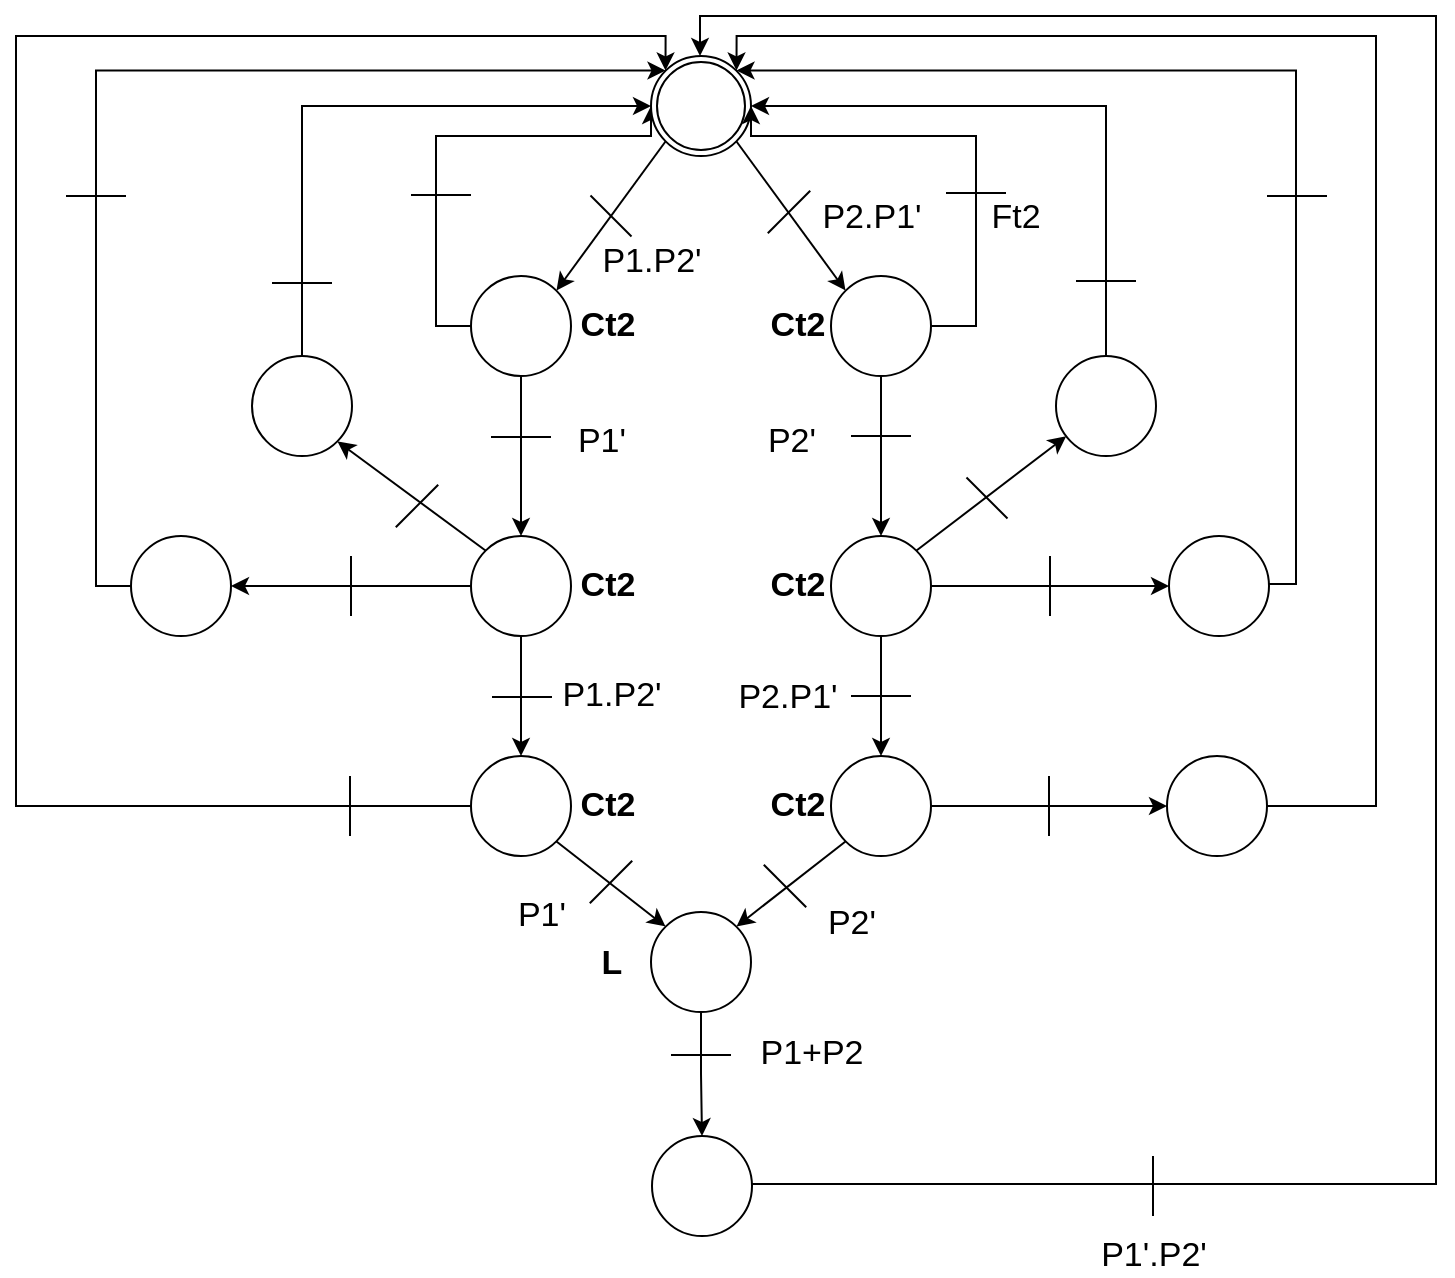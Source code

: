 <mxfile version="12.0.0" type="device" pages="1"><diagram id="oSUTsGwUFVlv4amgdTst" name="Page-1"><mxGraphModel dx="1280" dy="768" grid="1" gridSize="10" guides="1" tooltips="1" connect="1" arrows="1" fold="1" page="1" pageScale="1" pageWidth="827" pageHeight="1169" math="0" shadow="0"><root><mxCell id="0"/><mxCell id="1" parent="0"/><mxCell id="gQceq62rihcVg51gohUn-68" value="" style="edgeStyle=orthogonalEdgeStyle;rounded=0;orthogonalLoop=1;jettySize=auto;html=1;" edge="1" parent="1" source="zEq75QoOQ99m3tmuxcrQ-4" target="zEq75QoOQ99m3tmuxcrQ-8"><mxGeometry relative="1" as="geometry"/></mxCell><mxCell id="gQceq62rihcVg51gohUn-99" style="edgeStyle=orthogonalEdgeStyle;rounded=0;orthogonalLoop=1;jettySize=auto;html=1;exitX=0;exitY=0.5;exitDx=0;exitDy=0;entryX=0;entryY=0.5;entryDx=0;entryDy=0;" edge="1" parent="1" source="zEq75QoOQ99m3tmuxcrQ-4" target="zEq75QoOQ99m3tmuxcrQ-5"><mxGeometry relative="1" as="geometry"><Array as="points"><mxPoint x="280" y="265"/><mxPoint x="280" y="170"/><mxPoint x="387" y="170"/></Array></mxGeometry></mxCell><mxCell id="zEq75QoOQ99m3tmuxcrQ-4" value="" style="shape=mxgraph.bpmn.shape;html=1;verticalLabelPosition=bottom;labelBackgroundColor=#ffffff;verticalAlign=top;align=center;perimeter=ellipsePerimeter;outlineConnect=0;outline=standard;symbol=general;" vertex="1" parent="1"><mxGeometry x="297.5" y="240" width="50" height="50" as="geometry"/></mxCell><mxCell id="zEq75QoOQ99m3tmuxcrQ-5" value="" style="shape=mxgraph.bpmn.shape;html=1;verticalLabelPosition=bottom;labelBackgroundColor=#ffffff;verticalAlign=top;align=center;perimeter=ellipsePerimeter;outlineConnect=0;outline=throwing;symbol=general;" vertex="1" parent="1"><mxGeometry x="387.5" y="130" width="50" height="50" as="geometry"/></mxCell><mxCell id="gQceq62rihcVg51gohUn-120" style="edgeStyle=orthogonalEdgeStyle;rounded=0;orthogonalLoop=1;jettySize=auto;html=1;entryX=1;entryY=0.5;entryDx=0;entryDy=0;exitX=1;exitY=0.5;exitDx=0;exitDy=0;" edge="1" parent="1" source="zEq75QoOQ99m3tmuxcrQ-6" target="zEq75QoOQ99m3tmuxcrQ-5"><mxGeometry relative="1" as="geometry"><mxPoint x="450" y="155" as="targetPoint"/><Array as="points"><mxPoint x="550" y="265"/><mxPoint x="550" y="170"/><mxPoint x="438" y="170"/></Array></mxGeometry></mxCell><mxCell id="zEq75QoOQ99m3tmuxcrQ-6" value="" style="shape=mxgraph.bpmn.shape;html=1;verticalLabelPosition=bottom;labelBackgroundColor=#ffffff;verticalAlign=top;align=center;perimeter=ellipsePerimeter;outlineConnect=0;outline=standard;symbol=general;" vertex="1" parent="1"><mxGeometry x="477.5" y="240" width="50" height="50" as="geometry"/></mxCell><mxCell id="gQceq62rihcVg51gohUn-63" style="edgeStyle=orthogonalEdgeStyle;rounded=0;orthogonalLoop=1;jettySize=auto;html=1;exitX=1;exitY=0.5;exitDx=0;exitDy=0;entryX=0;entryY=0.5;entryDx=0;entryDy=0;" edge="1" parent="1" source="zEq75QoOQ99m3tmuxcrQ-7" target="zEq75QoOQ99m3tmuxcrQ-16"><mxGeometry relative="1" as="geometry"/></mxCell><mxCell id="gQceq62rihcVg51gohUn-88" style="edgeStyle=orthogonalEdgeStyle;rounded=0;orthogonalLoop=1;jettySize=auto;html=1;exitX=0.5;exitY=1;exitDx=0;exitDy=0;" edge="1" parent="1" source="zEq75QoOQ99m3tmuxcrQ-7" target="zEq75QoOQ99m3tmuxcrQ-9"><mxGeometry relative="1" as="geometry"/></mxCell><mxCell id="zEq75QoOQ99m3tmuxcrQ-7" value="" style="shape=mxgraph.bpmn.shape;html=1;verticalLabelPosition=bottom;labelBackgroundColor=#ffffff;verticalAlign=top;align=center;perimeter=ellipsePerimeter;outlineConnect=0;outline=standard;symbol=general;" vertex="1" parent="1"><mxGeometry x="477.5" y="370" width="50" height="50" as="geometry"/></mxCell><mxCell id="gQceq62rihcVg51gohUn-19" style="edgeStyle=orthogonalEdgeStyle;rounded=0;orthogonalLoop=1;jettySize=auto;html=1;exitX=0;exitY=0.5;exitDx=0;exitDy=0;entryX=1;entryY=0.5;entryDx=0;entryDy=0;" edge="1" parent="1" source="zEq75QoOQ99m3tmuxcrQ-8" target="zEq75QoOQ99m3tmuxcrQ-17"><mxGeometry relative="1" as="geometry"/></mxCell><mxCell id="gQceq62rihcVg51gohUn-87" style="edgeStyle=orthogonalEdgeStyle;rounded=0;orthogonalLoop=1;jettySize=auto;html=1;exitX=0.5;exitY=1;exitDx=0;exitDy=0;entryX=0.5;entryY=0;entryDx=0;entryDy=0;" edge="1" parent="1" source="zEq75QoOQ99m3tmuxcrQ-8" target="zEq75QoOQ99m3tmuxcrQ-10"><mxGeometry relative="1" as="geometry"/></mxCell><mxCell id="zEq75QoOQ99m3tmuxcrQ-8" value="" style="shape=mxgraph.bpmn.shape;html=1;verticalLabelPosition=bottom;labelBackgroundColor=#ffffff;verticalAlign=top;align=center;perimeter=ellipsePerimeter;outlineConnect=0;outline=standard;symbol=general;" vertex="1" parent="1"><mxGeometry x="297.5" y="370" width="50" height="50" as="geometry"/></mxCell><mxCell id="gQceq62rihcVg51gohUn-142" style="edgeStyle=orthogonalEdgeStyle;rounded=0;orthogonalLoop=1;jettySize=auto;html=1;entryX=0.855;entryY=0.145;entryDx=0;entryDy=0;entryPerimeter=0;exitX=1;exitY=0.5;exitDx=0;exitDy=0;" edge="1" parent="1" source="gQceq62rihcVg51gohUn-183" target="zEq75QoOQ99m3tmuxcrQ-5"><mxGeometry relative="1" as="geometry"><mxPoint x="710" y="505" as="sourcePoint"/><Array as="points"><mxPoint x="750" y="505"/><mxPoint x="750" y="120"/><mxPoint x="430" y="120"/></Array></mxGeometry></mxCell><mxCell id="gQceq62rihcVg51gohUn-187" value="" style="edgeStyle=orthogonalEdgeStyle;rounded=0;orthogonalLoop=1;jettySize=auto;html=1;fontSize=17;entryX=0;entryY=0.5;entryDx=0;entryDy=0;" edge="1" parent="1" source="zEq75QoOQ99m3tmuxcrQ-9" target="gQceq62rihcVg51gohUn-183"><mxGeometry relative="1" as="geometry"><mxPoint x="607.5" y="505" as="targetPoint"/></mxGeometry></mxCell><mxCell id="zEq75QoOQ99m3tmuxcrQ-9" value="" style="shape=mxgraph.bpmn.shape;html=1;verticalLabelPosition=bottom;labelBackgroundColor=#ffffff;verticalAlign=top;align=center;perimeter=ellipsePerimeter;outlineConnect=0;outline=standard;symbol=general;" vertex="1" parent="1"><mxGeometry x="477.5" y="480" width="50" height="50" as="geometry"/></mxCell><mxCell id="gQceq62rihcVg51gohUn-143" style="edgeStyle=orthogonalEdgeStyle;rounded=0;orthogonalLoop=1;jettySize=auto;html=1;exitX=0;exitY=0.5;exitDx=0;exitDy=0;entryX=0.145;entryY=0.145;entryDx=0;entryDy=0;entryPerimeter=0;" edge="1" parent="1" source="zEq75QoOQ99m3tmuxcrQ-10" target="zEq75QoOQ99m3tmuxcrQ-5"><mxGeometry relative="1" as="geometry"><Array as="points"><mxPoint x="70" y="505"/><mxPoint x="70" y="120"/><mxPoint x="395" y="120"/></Array></mxGeometry></mxCell><mxCell id="zEq75QoOQ99m3tmuxcrQ-10" value="" style="shape=mxgraph.bpmn.shape;html=1;verticalLabelPosition=bottom;labelBackgroundColor=#ffffff;verticalAlign=top;align=center;perimeter=ellipsePerimeter;outlineConnect=0;outline=standard;symbol=general;" vertex="1" parent="1"><mxGeometry x="297.5" y="480" width="50" height="50" as="geometry"/></mxCell><mxCell id="gQceq62rihcVg51gohUn-124" value="" style="edgeStyle=orthogonalEdgeStyle;rounded=0;orthogonalLoop=1;jettySize=auto;html=1;" edge="1" parent="1" source="zEq75QoOQ99m3tmuxcrQ-11" target="zEq75QoOQ99m3tmuxcrQ-12"><mxGeometry relative="1" as="geometry"/></mxCell><mxCell id="zEq75QoOQ99m3tmuxcrQ-11" value="" style="shape=mxgraph.bpmn.shape;html=1;verticalLabelPosition=bottom;labelBackgroundColor=#ffffff;verticalAlign=top;align=center;perimeter=ellipsePerimeter;outlineConnect=0;outline=standard;symbol=general;" vertex="1" parent="1"><mxGeometry x="387.5" y="558" width="50" height="50" as="geometry"/></mxCell><mxCell id="gQceq62rihcVg51gohUn-117" style="edgeStyle=orthogonalEdgeStyle;rounded=0;orthogonalLoop=1;jettySize=auto;html=1;exitX=1;exitY=0.5;exitDx=0;exitDy=0;" edge="1" parent="1" source="zEq75QoOQ99m3tmuxcrQ-12"><mxGeometry relative="1" as="geometry"><mxPoint x="412" y="130" as="targetPoint"/><Array as="points"><mxPoint x="780" y="694"/><mxPoint x="780" y="110"/><mxPoint x="412" y="110"/><mxPoint x="412" y="130"/></Array></mxGeometry></mxCell><mxCell id="zEq75QoOQ99m3tmuxcrQ-12" value="" style="shape=mxgraph.bpmn.shape;html=1;verticalLabelPosition=bottom;labelBackgroundColor=#ffffff;verticalAlign=top;align=center;perimeter=ellipsePerimeter;outlineConnect=0;outline=standard;symbol=general;" vertex="1" parent="1"><mxGeometry x="388" y="670" width="50" height="50" as="geometry"/></mxCell><mxCell id="gQceq62rihcVg51gohUn-114" style="edgeStyle=orthogonalEdgeStyle;rounded=0;orthogonalLoop=1;jettySize=auto;html=1;exitX=1;exitY=0.5;exitDx=0;exitDy=0;entryX=0.855;entryY=0.145;entryDx=0;entryDy=0;entryPerimeter=0;" edge="1" parent="1" source="zEq75QoOQ99m3tmuxcrQ-16" target="zEq75QoOQ99m3tmuxcrQ-5"><mxGeometry relative="1" as="geometry"><mxPoint x="680" y="160" as="targetPoint"/><Array as="points"><mxPoint x="663" y="395"/><mxPoint x="663" y="394"/><mxPoint x="710" y="394"/><mxPoint x="710" y="137"/></Array></mxGeometry></mxCell><mxCell id="zEq75QoOQ99m3tmuxcrQ-16" value="" style="shape=mxgraph.bpmn.shape;html=1;verticalLabelPosition=bottom;labelBackgroundColor=#ffffff;verticalAlign=top;align=center;perimeter=ellipsePerimeter;outlineConnect=0;outline=standard;symbol=general;" vertex="1" parent="1"><mxGeometry x="646.5" y="370" width="50" height="50" as="geometry"/></mxCell><mxCell id="gQceq62rihcVg51gohUn-118" style="edgeStyle=orthogonalEdgeStyle;rounded=0;orthogonalLoop=1;jettySize=auto;html=1;exitX=0;exitY=0.5;exitDx=0;exitDy=0;entryX=0.145;entryY=0.145;entryDx=0;entryDy=0;entryPerimeter=0;" edge="1" parent="1" source="zEq75QoOQ99m3tmuxcrQ-17" target="zEq75QoOQ99m3tmuxcrQ-5"><mxGeometry relative="1" as="geometry"><mxPoint x="170" y="150" as="targetPoint"/><Array as="points"><mxPoint x="110" y="395"/><mxPoint x="110" y="137"/></Array></mxGeometry></mxCell><mxCell id="zEq75QoOQ99m3tmuxcrQ-17" value="" style="shape=mxgraph.bpmn.shape;html=1;verticalLabelPosition=bottom;labelBackgroundColor=#ffffff;verticalAlign=top;align=center;perimeter=ellipsePerimeter;outlineConnect=0;outline=standard;symbol=general;" vertex="1" parent="1"><mxGeometry x="127.5" y="370" width="50" height="50" as="geometry"/></mxCell><mxCell id="gQceq62rihcVg51gohUn-37" value="" style="line;strokeWidth=1;html=1;rotation=45;direction=east;gradientColor=none;strokeColor=#000000;" vertex="1" parent="1"><mxGeometry x="439.5" y="540" width="30" height="10" as="geometry"/></mxCell><mxCell id="gQceq62rihcVg51gohUn-41" value="" style="line;strokeWidth=1;html=1;rotation=45;direction=north;gradientColor=none;strokeColor=#000000;" vertex="1" parent="1"><mxGeometry x="362.5" y="528" width="10" height="30" as="geometry"/></mxCell><mxCell id="gQceq62rihcVg51gohUn-47" value="" style="line;strokeWidth=1;html=1;rotation=0;direction=west;gradientColor=none;strokeColor=#000000;" vertex="1" parent="1"><mxGeometry x="397.5" y="629" width="30" height="1" as="geometry"/></mxCell><mxCell id="gQceq62rihcVg51gohUn-50" value="" style="line;strokeWidth=1;html=1;rotation=0;direction=west;gradientColor=none;strokeColor=#000000;" vertex="1" parent="1"><mxGeometry x="307.5" y="320" width="30" height="1" as="geometry"/></mxCell><mxCell id="gQceq62rihcVg51gohUn-61" value="" style="line;strokeWidth=1;direction=south;html=1;labelBackgroundColor=#ffffff;" vertex="1" parent="1"><mxGeometry x="586.5" y="380" width="1" height="30" as="geometry"/></mxCell><mxCell id="gQceq62rihcVg51gohUn-64" value="" style="line;strokeWidth=1;direction=west;html=1;labelBackgroundColor=#ffffff;rotation=45;" vertex="1" parent="1"><mxGeometry x="353" y="209" width="29" height="2" as="geometry"/></mxCell><mxCell id="gQceq62rihcVg51gohUn-78" value="" style="line;strokeWidth=1;html=1;labelBackgroundColor=#ffffff;" vertex="1" parent="1"><mxGeometry x="308" y="450" width="30" height="1" as="geometry"/></mxCell><mxCell id="gQceq62rihcVg51gohUn-79" value="" style="line;strokeWidth=1;direction=south;html=1;labelBackgroundColor=#ffffff;rotation=45;" vertex="1" parent="1"><mxGeometry x="456" y="193" width="1" height="30" as="geometry"/></mxCell><mxCell id="gQceq62rihcVg51gohUn-85" value="" style="line;strokeWidth=1;html=1;labelBackgroundColor=#ffffff;" vertex="1" parent="1"><mxGeometry x="487.5" y="319.5" width="30" height="1" as="geometry"/></mxCell><mxCell id="gQceq62rihcVg51gohUn-92" style="edgeStyle=orthogonalEdgeStyle;rounded=0;orthogonalLoop=1;jettySize=auto;html=1;exitX=0.5;exitY=1;exitDx=0;exitDy=0;entryX=0.5;entryY=0;entryDx=0;entryDy=0;" edge="1" parent="1" source="zEq75QoOQ99m3tmuxcrQ-6" target="zEq75QoOQ99m3tmuxcrQ-7"><mxGeometry relative="1" as="geometry"><mxPoint x="502.414" y="290.276" as="sourcePoint"/><mxPoint x="502.5" y="370" as="targetPoint"/></mxGeometry></mxCell><mxCell id="gQceq62rihcVg51gohUn-97" value="" style="line;strokeWidth=1;html=1;labelBackgroundColor=#ffffff;" vertex="1" parent="1"><mxGeometry x="535" y="198" width="30" height="1" as="geometry"/></mxCell><mxCell id="gQceq62rihcVg51gohUn-96" value="" style="line;strokeWidth=1;html=1;labelBackgroundColor=#ffffff;" vertex="1" parent="1"><mxGeometry x="267.5" y="199" width="30" height="1" as="geometry"/></mxCell><mxCell id="gQceq62rihcVg51gohUn-112" value="" style="line;strokeWidth=1;direction=south;html=1;labelBackgroundColor=#ffffff;" vertex="1" parent="1"><mxGeometry x="237" y="380" width="1" height="30" as="geometry"/></mxCell><mxCell id="gQceq62rihcVg51gohUn-113" value="" style="line;strokeWidth=1;html=1;labelBackgroundColor=#ffffff;" vertex="1" parent="1"><mxGeometry x="487.5" y="449.5" width="30" height="1" as="geometry"/></mxCell><mxCell id="gQceq62rihcVg51gohUn-123" value="" style="line;strokeWidth=1;direction=south;html=1;labelBackgroundColor=#ffffff;" vertex="1" parent="1"><mxGeometry x="638" y="680" width="1" height="30" as="geometry"/></mxCell><mxCell id="gQceq62rihcVg51gohUn-135" style="edgeStyle=orthogonalEdgeStyle;rounded=0;orthogonalLoop=1;jettySize=auto;html=1;exitX=0.5;exitY=0;exitDx=0;exitDy=0;entryX=0;entryY=0.5;entryDx=0;entryDy=0;" edge="1" parent="1" source="gQceq62rihcVg51gohUn-127" target="zEq75QoOQ99m3tmuxcrQ-5"><mxGeometry relative="1" as="geometry"/></mxCell><mxCell id="gQceq62rihcVg51gohUn-127" value="" style="shape=mxgraph.bpmn.shape;html=1;verticalLabelPosition=bottom;labelBackgroundColor=#ffffff;verticalAlign=top;align=center;perimeter=ellipsePerimeter;outlineConnect=0;outline=standard;symbol=general;" vertex="1" parent="1"><mxGeometry x="188" y="280" width="50" height="50" as="geometry"/></mxCell><mxCell id="gQceq62rihcVg51gohUn-136" style="edgeStyle=orthogonalEdgeStyle;rounded=0;orthogonalLoop=1;jettySize=auto;html=1;exitX=0.5;exitY=0;exitDx=0;exitDy=0;entryX=1;entryY=0.5;entryDx=0;entryDy=0;" edge="1" parent="1" source="gQceq62rihcVg51gohUn-128" target="zEq75QoOQ99m3tmuxcrQ-5"><mxGeometry relative="1" as="geometry"/></mxCell><mxCell id="gQceq62rihcVg51gohUn-128" value="" style="shape=mxgraph.bpmn.shape;html=1;verticalLabelPosition=bottom;labelBackgroundColor=#ffffff;verticalAlign=top;align=center;perimeter=ellipsePerimeter;outlineConnect=0;outline=standard;symbol=general;" vertex="1" parent="1"><mxGeometry x="590" y="280" width="50" height="50" as="geometry"/></mxCell><mxCell id="gQceq62rihcVg51gohUn-130" value="" style="endArrow=classic;html=1;entryX=0.855;entryY=0.855;entryDx=0;entryDy=0;entryPerimeter=0;exitX=0.145;exitY=0.145;exitDx=0;exitDy=0;exitPerimeter=0;" edge="1" parent="1" source="zEq75QoOQ99m3tmuxcrQ-8" target="gQceq62rihcVg51gohUn-127"><mxGeometry width="50" height="50" relative="1" as="geometry"><mxPoint x="242.5" y="371" as="sourcePoint"/><mxPoint x="292.5" y="321" as="targetPoint"/></mxGeometry></mxCell><mxCell id="gQceq62rihcVg51gohUn-132" value="" style="endArrow=classic;html=1;entryX=0.145;entryY=0.145;entryDx=0;entryDy=0;entryPerimeter=0;exitX=0.855;exitY=0.855;exitDx=0;exitDy=0;exitPerimeter=0;" edge="1" parent="1" source="zEq75QoOQ99m3tmuxcrQ-5" target="zEq75QoOQ99m3tmuxcrQ-6"><mxGeometry width="50" height="50" relative="1" as="geometry"><mxPoint x="222.75" y="342.75" as="sourcePoint"/><mxPoint x="324.75" y="397.25" as="targetPoint"/></mxGeometry></mxCell><mxCell id="gQceq62rihcVg51gohUn-134" value="" style="endArrow=classic;html=1;entryX=0.855;entryY=0.145;entryDx=0;entryDy=0;entryPerimeter=0;exitX=0.145;exitY=0.855;exitDx=0;exitDy=0;exitPerimeter=0;" edge="1" parent="1" source="zEq75QoOQ99m3tmuxcrQ-5" target="zEq75QoOQ99m3tmuxcrQ-4"><mxGeometry width="50" height="50" relative="1" as="geometry"><mxPoint x="440.25" y="182.75" as="sourcePoint"/><mxPoint x="494.75" y="257.25" as="targetPoint"/></mxGeometry></mxCell><mxCell id="gQceq62rihcVg51gohUn-137" value="" style="line;strokeWidth=1;html=1;labelBackgroundColor=#ffffff;" vertex="1" parent="1"><mxGeometry x="198" y="243" width="30" height="1" as="geometry"/></mxCell><mxCell id="gQceq62rihcVg51gohUn-138" value="" style="line;strokeWidth=1;html=1;labelBackgroundColor=#ffffff;" vertex="1" parent="1"><mxGeometry x="95" y="199.5" width="30" height="1" as="geometry"/></mxCell><mxCell id="gQceq62rihcVg51gohUn-139" value="" style="line;strokeWidth=1;html=1;labelBackgroundColor=#ffffff;" vertex="1" parent="1"><mxGeometry x="600" y="242" width="30" height="1" as="geometry"/></mxCell><mxCell id="gQceq62rihcVg51gohUn-141" value="" style="line;strokeWidth=1;html=1;labelBackgroundColor=#ffffff;" vertex="1" parent="1"><mxGeometry x="695.5" y="199.5" width="30" height="1" as="geometry"/></mxCell><mxCell id="gQceq62rihcVg51gohUn-144" value="" style="line;strokeWidth=1;direction=south;html=1;labelBackgroundColor=#ffffff;" vertex="1" parent="1"><mxGeometry x="586" y="490" width="1" height="30" as="geometry"/></mxCell><mxCell id="gQceq62rihcVg51gohUn-145" value="" style="line;strokeWidth=1;direction=south;html=1;labelBackgroundColor=#ffffff;" vertex="1" parent="1"><mxGeometry x="236.5" y="490" width="1" height="30" as="geometry"/></mxCell><mxCell id="gQceq62rihcVg51gohUn-146" value="Ct2" style="text;html=1;strokeColor=none;fillColor=none;align=center;verticalAlign=middle;whiteSpace=wrap;rounded=0;labelBackgroundColor=#ffffff;fontStyle=1;fontSize=17;" vertex="1" parent="1"><mxGeometry x="345.5" y="255" width="40" height="20" as="geometry"/></mxCell><mxCell id="gQceq62rihcVg51gohUn-147" value="Ct2" style="text;html=1;strokeColor=none;fillColor=none;align=center;verticalAlign=middle;whiteSpace=wrap;rounded=0;labelBackgroundColor=#ffffff;fontStyle=1;fontSize=17;" vertex="1" parent="1"><mxGeometry x="345.5" y="385" width="40" height="20" as="geometry"/></mxCell><mxCell id="gQceq62rihcVg51gohUn-148" value="Ct2" style="text;html=1;strokeColor=none;fillColor=none;align=center;verticalAlign=middle;whiteSpace=wrap;rounded=0;labelBackgroundColor=#ffffff;fontStyle=1;fontSize=17;" vertex="1" parent="1"><mxGeometry x="345.5" y="495" width="40" height="20" as="geometry"/></mxCell><mxCell id="gQceq62rihcVg51gohUn-151" value="Ct2" style="text;html=1;strokeColor=none;fillColor=none;align=center;verticalAlign=middle;whiteSpace=wrap;rounded=0;labelBackgroundColor=#ffffff;fontStyle=1;fontSize=17;" vertex="1" parent="1"><mxGeometry x="440.5" y="255" width="40" height="20" as="geometry"/></mxCell><mxCell id="gQceq62rihcVg51gohUn-152" value="Ct2" style="text;html=1;strokeColor=none;fillColor=none;align=center;verticalAlign=middle;whiteSpace=wrap;rounded=0;labelBackgroundColor=#ffffff;fontStyle=1;fontSize=17;" vertex="1" parent="1"><mxGeometry x="440.5" y="385" width="40" height="20" as="geometry"/></mxCell><mxCell id="gQceq62rihcVg51gohUn-153" value="Ct2" style="text;html=1;strokeColor=none;fillColor=none;align=center;verticalAlign=middle;whiteSpace=wrap;rounded=0;labelBackgroundColor=#ffffff;fontStyle=1;fontSize=17;" vertex="1" parent="1"><mxGeometry x="440.5" y="495" width="40" height="20" as="geometry"/></mxCell><mxCell id="gQceq62rihcVg51gohUn-156" value="L" style="text;html=1;strokeColor=none;fillColor=none;align=center;verticalAlign=middle;whiteSpace=wrap;rounded=0;labelBackgroundColor=#ffffff;fontStyle=1;fontSize=17;" vertex="1" parent="1"><mxGeometry x="347.5" y="574" width="40" height="20" as="geometry"/></mxCell><mxCell id="gQceq62rihcVg51gohUn-158" value="P1.P2'" style="text;html=1;strokeColor=none;fillColor=none;align=center;verticalAlign=middle;whiteSpace=wrap;rounded=0;labelBackgroundColor=#ffffff;fontSize=17;" vertex="1" parent="1"><mxGeometry x="368" y="223" width="40" height="20" as="geometry"/></mxCell><mxCell id="gQceq62rihcVg51gohUn-159" value="P2.P1'" style="text;html=1;strokeColor=none;fillColor=none;align=center;verticalAlign=middle;whiteSpace=wrap;rounded=0;labelBackgroundColor=#ffffff;fontSize=17;" vertex="1" parent="1"><mxGeometry x="477.5" y="201" width="40" height="20" as="geometry"/></mxCell><mxCell id="gQceq62rihcVg51gohUn-161" value="Ft2" style="text;html=1;strokeColor=none;fillColor=none;align=center;verticalAlign=middle;whiteSpace=wrap;rounded=0;labelBackgroundColor=#ffffff;fontSize=17;" vertex="1" parent="1"><mxGeometry x="550" y="201" width="40" height="20" as="geometry"/></mxCell><mxCell id="gQceq62rihcVg51gohUn-166" value="" style="line;strokeWidth=1;direction=south;html=1;labelBackgroundColor=#ffffff;rotation=45;" vertex="1" parent="1"><mxGeometry x="270" y="340" width="1" height="30" as="geometry"/></mxCell><mxCell id="gQceq62rihcVg51gohUn-167" value="" style="line;strokeWidth=1;direction=west;html=1;labelBackgroundColor=#ffffff;rotation=45;" vertex="1" parent="1"><mxGeometry x="541" y="350" width="29" height="2" as="geometry"/></mxCell><mxCell id="gQceq62rihcVg51gohUn-168" value="" style="endArrow=classic;html=1;exitX=0.855;exitY=0.145;exitDx=0;exitDy=0;exitPerimeter=0;" edge="1" parent="1" source="zEq75QoOQ99m3tmuxcrQ-7" target="gQceq62rihcVg51gohUn-128"><mxGeometry width="50" height="50" relative="1" as="geometry"><mxPoint x="520.25" y="377.25" as="sourcePoint"/><mxPoint x="597.25" y="322.75" as="targetPoint"/></mxGeometry></mxCell><mxCell id="gQceq62rihcVg51gohUn-169" value="" style="endArrow=classic;html=1;fontSize=17;entryX=0.145;entryY=0.145;entryDx=0;entryDy=0;entryPerimeter=0;exitX=0.855;exitY=0.855;exitDx=0;exitDy=0;exitPerimeter=0;" edge="1" parent="1" source="zEq75QoOQ99m3tmuxcrQ-10" target="zEq75QoOQ99m3tmuxcrQ-11"><mxGeometry width="50" height="50" relative="1" as="geometry"><mxPoint x="60" y="790" as="sourcePoint"/><mxPoint x="110" y="740" as="targetPoint"/></mxGeometry></mxCell><mxCell id="gQceq62rihcVg51gohUn-171" value="" style="endArrow=classic;html=1;fontSize=17;entryX=0.855;entryY=0.145;entryDx=0;entryDy=0;entryPerimeter=0;exitX=0.145;exitY=0.855;exitDx=0;exitDy=0;exitPerimeter=0;" edge="1" parent="1" source="zEq75QoOQ99m3tmuxcrQ-9" target="zEq75QoOQ99m3tmuxcrQ-11"><mxGeometry width="50" height="50" relative="1" as="geometry"><mxPoint x="495.75" y="551.75" as="sourcePoint"/><mxPoint x="550.25" y="594.25" as="targetPoint"/></mxGeometry></mxCell><mxCell id="gQceq62rihcVg51gohUn-172" value="P1'" style="text;html=1;strokeColor=none;fillColor=none;align=center;verticalAlign=middle;whiteSpace=wrap;rounded=0;labelBackgroundColor=#ffffff;fontSize=17;" vertex="1" parent="1"><mxGeometry x="343" y="312.5" width="40" height="20" as="geometry"/></mxCell><mxCell id="gQceq62rihcVg51gohUn-173" value="P2'" style="text;html=1;strokeColor=none;fillColor=none;align=center;verticalAlign=middle;whiteSpace=wrap;rounded=0;labelBackgroundColor=#ffffff;fontSize=17;" vertex="1" parent="1"><mxGeometry x="438" y="312.5" width="40" height="20" as="geometry"/></mxCell><mxCell id="gQceq62rihcVg51gohUn-175" value="P1.P2'" style="text;html=1;strokeColor=none;fillColor=none;align=center;verticalAlign=middle;whiteSpace=wrap;rounded=0;labelBackgroundColor=#ffffff;fontSize=17;" vertex="1" parent="1"><mxGeometry x="348" y="440" width="40" height="20" as="geometry"/></mxCell><mxCell id="gQceq62rihcVg51gohUn-176" value="P2.P1'" style="text;html=1;strokeColor=none;fillColor=none;align=center;verticalAlign=middle;whiteSpace=wrap;rounded=0;labelBackgroundColor=#ffffff;fontSize=17;" vertex="1" parent="1"><mxGeometry x="436" y="441" width="40" height="20" as="geometry"/></mxCell><mxCell id="gQceq62rihcVg51gohUn-177" value="P1'" style="text;html=1;strokeColor=none;fillColor=none;align=center;verticalAlign=middle;whiteSpace=wrap;rounded=0;labelBackgroundColor=#ffffff;fontSize=17;" vertex="1" parent="1"><mxGeometry x="313" y="550" width="40" height="20" as="geometry"/></mxCell><mxCell id="gQceq62rihcVg51gohUn-178" value="P2'" style="text;html=1;strokeColor=none;fillColor=none;align=center;verticalAlign=middle;whiteSpace=wrap;rounded=0;labelBackgroundColor=#ffffff;fontSize=17;" vertex="1" parent="1"><mxGeometry x="467.5" y="554" width="40" height="20" as="geometry"/></mxCell><mxCell id="gQceq62rihcVg51gohUn-179" value="P1+P2" style="text;html=1;strokeColor=none;fillColor=none;align=center;verticalAlign=middle;whiteSpace=wrap;rounded=0;labelBackgroundColor=#ffffff;fontSize=17;" vertex="1" parent="1"><mxGeometry x="447.5" y="619" width="40" height="20" as="geometry"/></mxCell><mxCell id="gQceq62rihcVg51gohUn-181" value="P1'.P2'" style="text;html=1;strokeColor=none;fillColor=none;align=center;verticalAlign=middle;whiteSpace=wrap;rounded=0;labelBackgroundColor=#ffffff;fontSize=17;" vertex="1" parent="1"><mxGeometry x="618.5" y="720" width="40" height="20" as="geometry"/></mxCell><mxCell id="gQceq62rihcVg51gohUn-183" value="" style="shape=mxgraph.bpmn.shape;html=1;verticalLabelPosition=bottom;labelBackgroundColor=#ffffff;verticalAlign=top;align=center;perimeter=ellipsePerimeter;outlineConnect=0;outline=standard;symbol=general;" vertex="1" parent="1"><mxGeometry x="645.5" y="480" width="50" height="50" as="geometry"/></mxCell></root></mxGraphModel></diagram></mxfile>